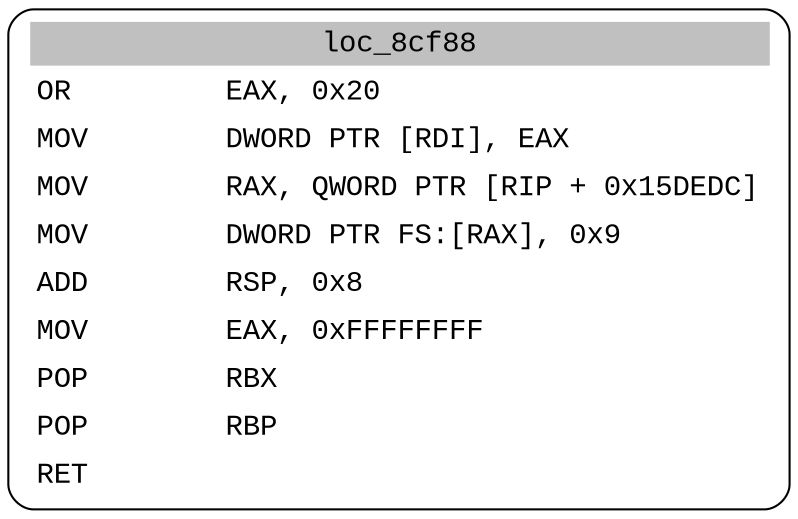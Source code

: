 digraph asm_graph {
1941 [
shape="Mrecord" fontname="Courier New"label =<<table border="0" cellborder="0" cellpadding="3"><tr><td align="center" colspan="2" bgcolor="grey">loc_8cf88</td></tr><tr><td align="left">OR         EAX, 0x20</td></tr><tr><td align="left">MOV        DWORD PTR [RDI], EAX</td></tr><tr><td align="left">MOV        RAX, QWORD PTR [RIP + 0x15DEDC]</td></tr><tr><td align="left">MOV        DWORD PTR FS:[RAX], 0x9</td></tr><tr><td align="left">ADD        RSP, 0x8</td></tr><tr><td align="left">MOV        EAX, 0xFFFFFFFF</td></tr><tr><td align="left">POP        RBX</td></tr><tr><td align="left">POP        RBP</td></tr><tr><td align="left">RET        </td></tr></table>> ];
}
